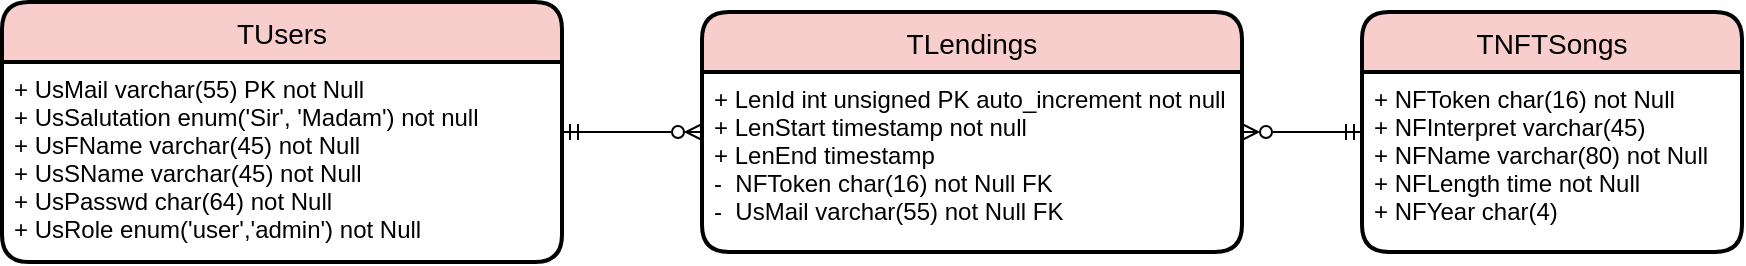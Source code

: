 <mxfile version="20.6.2" type="device"><diagram id="cqkcZL09f_mSe4JmlGj6" name="Seite-1"><mxGraphModel dx="1125" dy="586" grid="1" gridSize="10" guides="1" tooltips="1" connect="1" arrows="1" fold="1" page="1" pageScale="1" pageWidth="1169" pageHeight="827" math="0" shadow="0"><root><mxCell id="0"/><mxCell id="1" parent="0"/><mxCell id="rh5I4yxljhxEXQXjr_YL-10" value="TUsers" style="swimlane;childLayout=stackLayout;horizontal=1;startSize=30;horizontalStack=0;rounded=1;fontSize=14;fontStyle=0;strokeWidth=2;resizeParent=0;resizeLast=1;shadow=0;dashed=0;align=center;fillColor=#f8cecc;strokeColor=#000000;" parent="1" vertex="1"><mxGeometry x="50" y="375" width="280" height="130" as="geometry"><mxRectangle x="100" y="380" width="90" height="30" as="alternateBounds"/></mxGeometry></mxCell><mxCell id="rh5I4yxljhxEXQXjr_YL-11" value="+ UsMail varchar(55) PK not Null&#10;+ UsSalutation enum('Sir', 'Madam') not null&#10;+ UsFName varchar(45) not Null&#10;+ UsSName varchar(45) not Null&#10;+ UsPasswd char(64) not Null&#10;+ UsRole enum('user','admin') not Null&#10;&#10;" style="align=left;strokeColor=none;fillColor=none;spacingLeft=4;fontSize=12;verticalAlign=top;resizable=0;rotatable=0;part=1;" parent="rh5I4yxljhxEXQXjr_YL-10" vertex="1"><mxGeometry y="30" width="280" height="100" as="geometry"/></mxCell><mxCell id="rh5I4yxljhxEXQXjr_YL-12" value="TNFTSongs" style="swimlane;childLayout=stackLayout;horizontal=1;startSize=30;horizontalStack=0;rounded=1;fontSize=14;fontStyle=0;strokeWidth=2;resizeParent=0;resizeLast=1;shadow=0;dashed=0;align=center;fillColor=#f8cecc;strokeColor=#000000;" parent="1" vertex="1"><mxGeometry x="730" y="380" width="190" height="120" as="geometry"><mxRectangle x="510" y="380" width="110" height="30" as="alternateBounds"/></mxGeometry></mxCell><mxCell id="rh5I4yxljhxEXQXjr_YL-13" value="+ NFToken char(16) not Null&#10;+ NFInterpret varchar(45)&#10;+ NFName varchar(80) not Null&#10;+ NFLength time not Null&#10;+ NFYear char(4)" style="align=left;strokeColor=none;fillColor=none;spacingLeft=4;fontSize=12;verticalAlign=top;resizable=0;rotatable=0;part=1;" parent="rh5I4yxljhxEXQXjr_YL-12" vertex="1"><mxGeometry y="30" width="190" height="90" as="geometry"/></mxCell><mxCell id="rh5I4yxljhxEXQXjr_YL-16" style="edgeStyle=orthogonalEdgeStyle;rounded=0;orthogonalLoop=1;jettySize=auto;html=1;entryX=1;entryY=0.5;entryDx=0;entryDy=0;startArrow=ERzeroToMany;startFill=0;endArrow=ERmandOne;endFill=0;" parent="1" source="rh5I4yxljhxEXQXjr_YL-14" target="rh5I4yxljhxEXQXjr_YL-10" edge="1"><mxGeometry relative="1" as="geometry"/></mxCell><mxCell id="rh5I4yxljhxEXQXjr_YL-17" style="edgeStyle=orthogonalEdgeStyle;rounded=0;orthogonalLoop=1;jettySize=auto;html=1;entryX=0;entryY=0.5;entryDx=0;entryDy=0;startArrow=ERzeroToMany;startFill=0;endArrow=ERmandOne;endFill=0;" parent="1" source="rh5I4yxljhxEXQXjr_YL-14" target="rh5I4yxljhxEXQXjr_YL-12" edge="1"><mxGeometry relative="1" as="geometry"/></mxCell><mxCell id="rh5I4yxljhxEXQXjr_YL-14" value="TLendings" style="swimlane;childLayout=stackLayout;horizontal=1;startSize=30;horizontalStack=0;rounded=1;fontSize=14;fontStyle=0;strokeWidth=2;resizeParent=0;resizeLast=1;shadow=0;dashed=0;align=center;fillColor=#f8cecc;strokeColor=#000000;" parent="1" vertex="1"><mxGeometry x="400" y="380" width="270" height="120" as="geometry"><mxRectangle x="300" y="380" width="110" height="30" as="alternateBounds"/></mxGeometry></mxCell><mxCell id="rh5I4yxljhxEXQXjr_YL-15" value="+ LenId int unsigned PK auto_increment not null&#10;+ LenStart timestamp not null&#10;+ LenEnd timestamp&#10;-  NFToken char(16) not Null FK&#10;-  UsMail varchar(55) not Null FK" style="align=left;strokeColor=none;fillColor=none;spacingLeft=4;fontSize=12;verticalAlign=top;resizable=0;rotatable=0;part=1;" parent="rh5I4yxljhxEXQXjr_YL-14" vertex="1"><mxGeometry y="30" width="270" height="90" as="geometry"/></mxCell></root></mxGraphModel></diagram></mxfile>